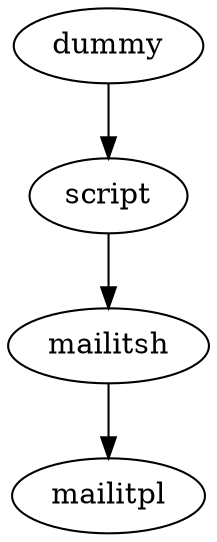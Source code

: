 digraph email {
    dummy -> script
    script -> mailitsh [nonstrict="true"]
    mailitsh -> mailitpl
    dummy [
        name="dummy"
        type="dummy"
        ]
    script [
        name="script"
        type="script"
        interpreter="bash"
        output="/tmp/hpipe/examples/email/output/${bizdate}/script"
        script="script.sh ${bizdate} 'space and' 'XX YY' xxx-asdf_rr.sh ${job_report}"
        ]
    mailitsh [
        name="mailit.sh"
        type="script"
        interpreter="bash"
        output="/tmp/hpipe/examples/email/output/${bizdate}/mailit.sh"
        script="mailit.sh ${bizdate} ${job_report}"
        ]
    mailitpl [
        name="mailit.pl"
        type="script"
        interpreter="perl"
        output="/tmp/hpipe/examples/email/output/${bizdate}/mailit.pl"
        script="mailit.pl ${bizdate} ${job_report}"
        ]
}
